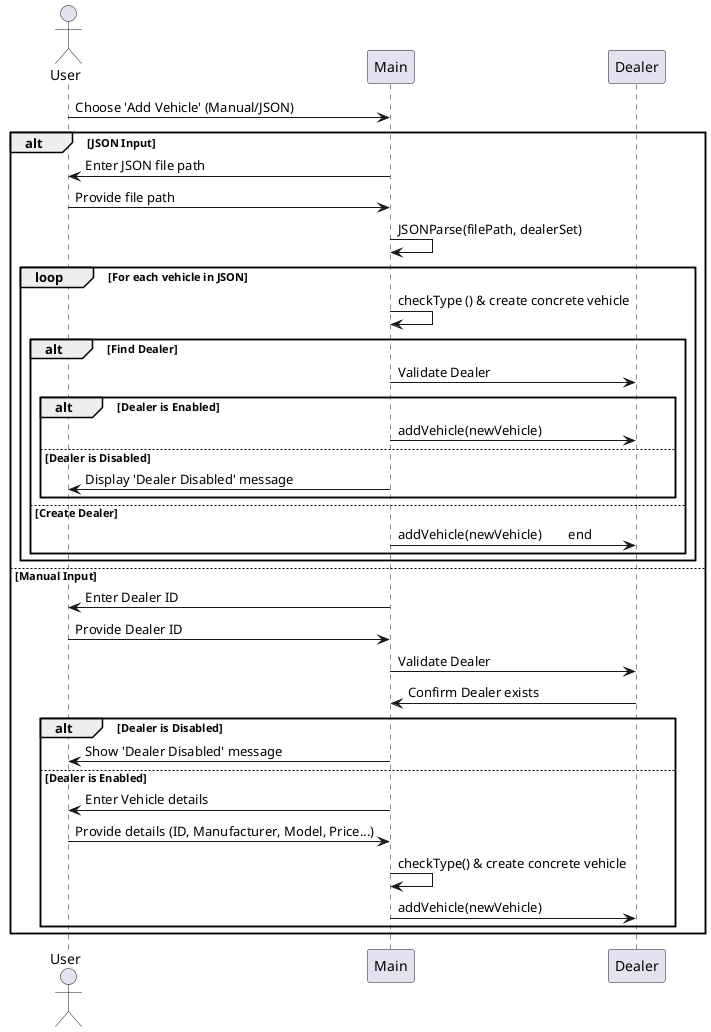 @startuml

actor User
participant Main
participant Dealer

User -> Main: Choose 'Add Vehicle' (Manual/JSON)

alt JSON Input
    Main -> User: Enter JSON file path
    User -> Main: Provide file path
    Main -> Main: JSONParse(filePath, dealerSet)

    loop For each vehicle in JSON
        Main -> Main: checkType () & create concrete vehicle
        alt Find Dealer
           Main -> Dealer: Validate Dealer
           alt Dealer is Enabled
            Main -> Dealer: addVehicle(newVehicle)
           else Dealer is Disabled
            Main -> User: Display 'Dealer Disabled' message
           end
        else Create Dealer
            Main -> Dealer: addVehicle(newVehicle)        end
    end
end

else Manual Input
    Main -> User: Enter Dealer ID
    User -> Main: Provide Dealer ID
    Main -> Dealer: Validate Dealer
    Dealer -> Main: Confirm Dealer exists


    alt Dealer is Disabled
        Main -> User: Show 'Dealer Disabled' message
    else Dealer is Enabled
        Main -> User: Enter Vehicle details
        User -> Main: Provide details (ID, Manufacturer, Model, Price...)
        Main -> Main: checkType() & create concrete vehicle
        Main -> Dealer: addVehicle(newVehicle)
    end
end


@enduml
